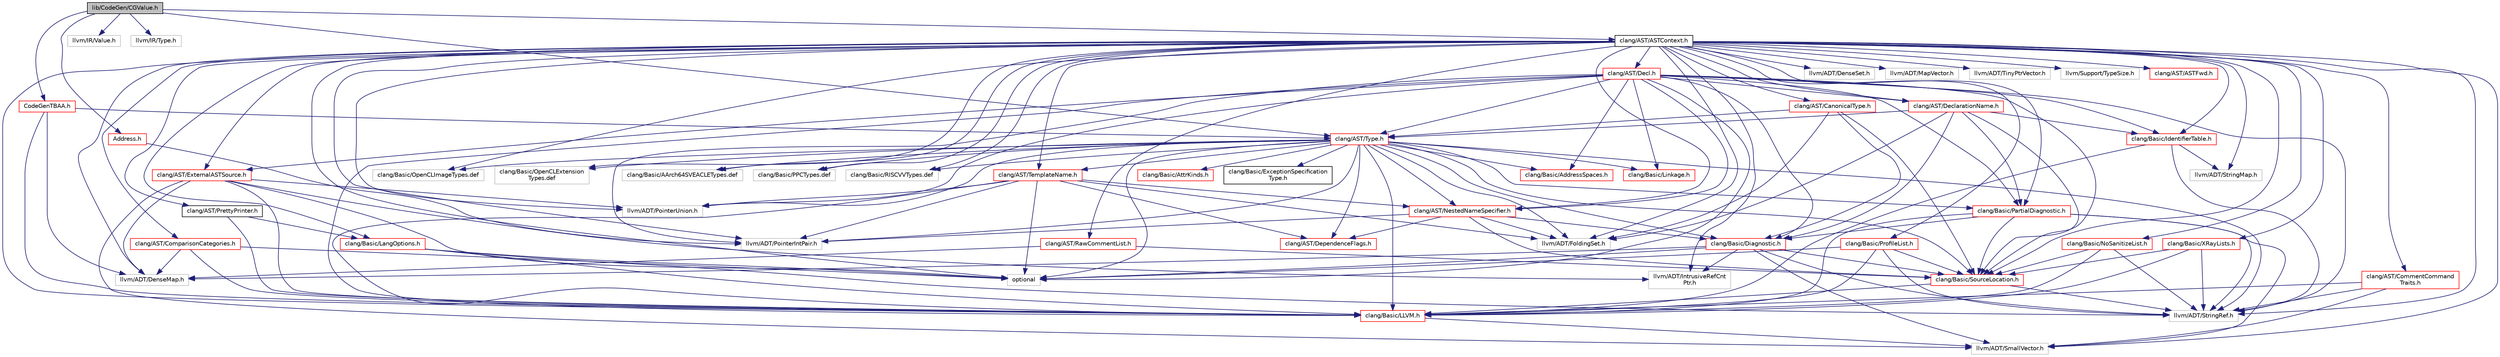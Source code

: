 digraph "lib/CodeGen/CGValue.h"
{
 // LATEX_PDF_SIZE
  bgcolor="transparent";
  edge [fontname="Helvetica",fontsize="10",labelfontname="Helvetica",labelfontsize="10"];
  node [fontname="Helvetica",fontsize="10",shape=record];
  Node1 [label="lib/CodeGen/CGValue.h",height=0.2,width=0.4,color="black", fillcolor="grey75", style="filled", fontcolor="black",tooltip=" "];
  Node1 -> Node2 [color="midnightblue",fontsize="10",style="solid",fontname="Helvetica"];
  Node2 [label="clang/AST/ASTContext.h",height=0.2,width=0.4,color="black",URL="$ASTContext_8h.html",tooltip=" "];
  Node2 -> Node3 [color="midnightblue",fontsize="10",style="solid",fontname="Helvetica"];
  Node3 [label="clang/AST/ASTFwd.h",height=0.2,width=0.4,color="red",URL="$ASTFwd_8h.html",tooltip=" "];
  Node2 -> Node9 [color="midnightblue",fontsize="10",style="solid",fontname="Helvetica"];
  Node9 [label="clang/AST/CanonicalType.h",height=0.2,width=0.4,color="red",URL="$CanonicalType_8h.html",tooltip=" "];
  Node9 -> Node10 [color="midnightblue",fontsize="10",style="solid",fontname="Helvetica"];
  Node10 [label="clang/AST/Type.h",height=0.2,width=0.4,color="red",URL="$Type_8h.html",tooltip=" "];
  Node10 -> Node11 [color="midnightblue",fontsize="10",style="solid",fontname="Helvetica"];
  Node11 [label="clang/AST/DependenceFlags.h",height=0.2,width=0.4,color="red",URL="$DependenceFlags_8h.html",tooltip=" "];
  Node10 -> Node15 [color="midnightblue",fontsize="10",style="solid",fontname="Helvetica"];
  Node15 [label="clang/AST/NestedNameSpecifier.h",height=0.2,width=0.4,color="red",URL="$NestedNameSpecifier_8h.html",tooltip=" "];
  Node15 -> Node11 [color="midnightblue",fontsize="10",style="solid",fontname="Helvetica"];
  Node15 -> Node16 [color="midnightblue",fontsize="10",style="solid",fontname="Helvetica"];
  Node16 [label="clang/Basic/Diagnostic.h",height=0.2,width=0.4,color="red",URL="$Basic_2Diagnostic_8h.html",tooltip=" "];
  Node16 -> Node30 [color="midnightblue",fontsize="10",style="solid",fontname="Helvetica"];
  Node30 [label="clang/Basic/SourceLocation.h",height=0.2,width=0.4,color="red",URL="$SourceLocation_8h.html",tooltip=" "];
  Node30 -> Node18 [color="midnightblue",fontsize="10",style="solid",fontname="Helvetica"];
  Node18 [label="clang/Basic/LLVM.h",height=0.2,width=0.4,color="red",URL="$LLVM_8h.html",tooltip=" "];
  Node18 -> Node20 [color="midnightblue",fontsize="10",style="solid",fontname="Helvetica"];
  Node20 [label="llvm/ADT/SmallVector.h",height=0.2,width=0.4,color="grey75",tooltip=" "];
  Node30 -> Node22 [color="midnightblue",fontsize="10",style="solid",fontname="Helvetica"];
  Node22 [label="llvm/ADT/StringRef.h",height=0.2,width=0.4,color="grey75",tooltip=" "];
  Node16 -> Node39 [color="midnightblue",fontsize="10",style="solid",fontname="Helvetica"];
  Node39 [label="llvm/ADT/DenseMap.h",height=0.2,width=0.4,color="grey75",tooltip=" "];
  Node16 -> Node21 [color="midnightblue",fontsize="10",style="solid",fontname="Helvetica"];
  Node21 [label="llvm/ADT/IntrusiveRefCnt\lPtr.h",height=0.2,width=0.4,color="grey75",tooltip=" "];
  Node16 -> Node20 [color="midnightblue",fontsize="10",style="solid",fontname="Helvetica"];
  Node16 -> Node22 [color="midnightblue",fontsize="10",style="solid",fontname="Helvetica"];
  Node16 -> Node23 [color="midnightblue",fontsize="10",style="solid",fontname="Helvetica"];
  Node23 [label="optional",height=0.2,width=0.4,color="grey75",tooltip=" "];
  Node15 -> Node30 [color="midnightblue",fontsize="10",style="solid",fontname="Helvetica"];
  Node15 -> Node47 [color="midnightblue",fontsize="10",style="solid",fontname="Helvetica"];
  Node47 [label="llvm/ADT/FoldingSet.h",height=0.2,width=0.4,color="grey75",tooltip=" "];
  Node15 -> Node48 [color="midnightblue",fontsize="10",style="solid",fontname="Helvetica"];
  Node48 [label="llvm/ADT/PointerIntPair.h",height=0.2,width=0.4,color="grey75",tooltip=" "];
  Node10 -> Node50 [color="midnightblue",fontsize="10",style="solid",fontname="Helvetica"];
  Node50 [label="clang/AST/TemplateName.h",height=0.2,width=0.4,color="red",URL="$TemplateName_8h.html",tooltip=" "];
  Node50 -> Node11 [color="midnightblue",fontsize="10",style="solid",fontname="Helvetica"];
  Node50 -> Node15 [color="midnightblue",fontsize="10",style="solid",fontname="Helvetica"];
  Node50 -> Node18 [color="midnightblue",fontsize="10",style="solid",fontname="Helvetica"];
  Node50 -> Node47 [color="midnightblue",fontsize="10",style="solid",fontname="Helvetica"];
  Node50 -> Node48 [color="midnightblue",fontsize="10",style="solid",fontname="Helvetica"];
  Node50 -> Node51 [color="midnightblue",fontsize="10",style="solid",fontname="Helvetica"];
  Node51 [label="llvm/ADT/PointerUnion.h",height=0.2,width=0.4,color="grey75",tooltip=" "];
  Node50 -> Node23 [color="midnightblue",fontsize="10",style="solid",fontname="Helvetica"];
  Node10 -> Node53 [color="midnightblue",fontsize="10",style="solid",fontname="Helvetica"];
  Node53 [label="clang/Basic/AddressSpaces.h",height=0.2,width=0.4,color="red",URL="$AddressSpaces_8h.html",tooltip=" "];
  Node10 -> Node54 [color="midnightblue",fontsize="10",style="solid",fontname="Helvetica"];
  Node54 [label="clang/Basic/AttrKinds.h",height=0.2,width=0.4,color="red",URL="$AttrKinds_8h.html",tooltip=" "];
  Node10 -> Node16 [color="midnightblue",fontsize="10",style="solid",fontname="Helvetica"];
  Node10 -> Node55 [color="midnightblue",fontsize="10",style="solid",fontname="Helvetica"];
  Node55 [label="clang/Basic/ExceptionSpecification\lType.h",height=0.2,width=0.4,color="black",URL="$ExceptionSpecificationType_8h.html",tooltip=" "];
  Node10 -> Node18 [color="midnightblue",fontsize="10",style="solid",fontname="Helvetica"];
  Node10 -> Node56 [color="midnightblue",fontsize="10",style="solid",fontname="Helvetica"];
  Node56 [label="clang/Basic/Linkage.h",height=0.2,width=0.4,color="red",URL="$include_2clang_2Basic_2Linkage_8h.html",tooltip=" "];
  Node10 -> Node57 [color="midnightblue",fontsize="10",style="solid",fontname="Helvetica"];
  Node57 [label="clang/Basic/PartialDiagnostic.h",height=0.2,width=0.4,color="red",URL="$PartialDiagnostic_8h.html",tooltip=" "];
  Node57 -> Node16 [color="midnightblue",fontsize="10",style="solid",fontname="Helvetica"];
  Node57 -> Node18 [color="midnightblue",fontsize="10",style="solid",fontname="Helvetica"];
  Node57 -> Node30 [color="midnightblue",fontsize="10",style="solid",fontname="Helvetica"];
  Node57 -> Node20 [color="midnightblue",fontsize="10",style="solid",fontname="Helvetica"];
  Node57 -> Node22 [color="midnightblue",fontsize="10",style="solid",fontname="Helvetica"];
  Node10 -> Node30 [color="midnightblue",fontsize="10",style="solid",fontname="Helvetica"];
  Node10 -> Node47 [color="midnightblue",fontsize="10",style="solid",fontname="Helvetica"];
  Node10 -> Node48 [color="midnightblue",fontsize="10",style="solid",fontname="Helvetica"];
  Node10 -> Node51 [color="midnightblue",fontsize="10",style="solid",fontname="Helvetica"];
  Node10 -> Node22 [color="midnightblue",fontsize="10",style="solid",fontname="Helvetica"];
  Node10 -> Node23 [color="midnightblue",fontsize="10",style="solid",fontname="Helvetica"];
  Node10 -> Node37 [color="midnightblue",fontsize="10",style="solid",fontname="Helvetica"];
  Node37 [label="clang/Basic/OpenCLImageTypes.def",height=0.2,width=0.4,color="grey75",tooltip=" "];
  Node10 -> Node66 [color="midnightblue",fontsize="10",style="solid",fontname="Helvetica"];
  Node66 [label="clang/Basic/OpenCLExtension\lTypes.def",height=0.2,width=0.4,color="grey75",tooltip=" "];
  Node10 -> Node67 [color="midnightblue",fontsize="10",style="solid",fontname="Helvetica"];
  Node67 [label="clang/Basic/AArch64SVEACLETypes.def",height=0.2,width=0.4,color="grey75",tooltip=" "];
  Node10 -> Node68 [color="midnightblue",fontsize="10",style="solid",fontname="Helvetica"];
  Node68 [label="clang/Basic/PPCTypes.def",height=0.2,width=0.4,color="grey75",tooltip=" "];
  Node10 -> Node69 [color="midnightblue",fontsize="10",style="solid",fontname="Helvetica"];
  Node69 [label="clang/Basic/RISCVVTypes.def",height=0.2,width=0.4,color="grey75",tooltip=" "];
  Node9 -> Node16 [color="midnightblue",fontsize="10",style="solid",fontname="Helvetica"];
  Node9 -> Node30 [color="midnightblue",fontsize="10",style="solid",fontname="Helvetica"];
  Node9 -> Node47 [color="midnightblue",fontsize="10",style="solid",fontname="Helvetica"];
  Node2 -> Node73 [color="midnightblue",fontsize="10",style="solid",fontname="Helvetica"];
  Node73 [label="clang/AST/CommentCommand\lTraits.h",height=0.2,width=0.4,color="red",URL="$CommentCommandTraits_8h.html",tooltip=" "];
  Node73 -> Node18 [color="midnightblue",fontsize="10",style="solid",fontname="Helvetica"];
  Node73 -> Node20 [color="midnightblue",fontsize="10",style="solid",fontname="Helvetica"];
  Node73 -> Node22 [color="midnightblue",fontsize="10",style="solid",fontname="Helvetica"];
  Node2 -> Node77 [color="midnightblue",fontsize="10",style="solid",fontname="Helvetica"];
  Node77 [label="clang/AST/ComparisonCategories.h",height=0.2,width=0.4,color="red",URL="$ComparisonCategories_8h.html",tooltip=" "];
  Node77 -> Node18 [color="midnightblue",fontsize="10",style="solid",fontname="Helvetica"];
  Node77 -> Node39 [color="midnightblue",fontsize="10",style="solid",fontname="Helvetica"];
  Node77 -> Node23 [color="midnightblue",fontsize="10",style="solid",fontname="Helvetica"];
  Node2 -> Node79 [color="midnightblue",fontsize="10",style="solid",fontname="Helvetica"];
  Node79 [label="clang/AST/Decl.h",height=0.2,width=0.4,color="red",URL="$Decl_8h.html",tooltip=" "];
  Node79 -> Node90 [color="midnightblue",fontsize="10",style="solid",fontname="Helvetica"];
  Node90 [label="clang/AST/DeclarationName.h",height=0.2,width=0.4,color="red",URL="$DeclarationName_8h.html",tooltip=" "];
  Node90 -> Node10 [color="midnightblue",fontsize="10",style="solid",fontname="Helvetica"];
  Node90 -> Node16 [color="midnightblue",fontsize="10",style="solid",fontname="Helvetica"];
  Node90 -> Node91 [color="midnightblue",fontsize="10",style="solid",fontname="Helvetica"];
  Node91 [label="clang/Basic/IdentifierTable.h",height=0.2,width=0.4,color="red",URL="$IdentifierTable_8h.html",tooltip=" "];
  Node91 -> Node18 [color="midnightblue",fontsize="10",style="solid",fontname="Helvetica"];
  Node91 -> Node95 [color="midnightblue",fontsize="10",style="solid",fontname="Helvetica"];
  Node95 [label="llvm/ADT/StringMap.h",height=0.2,width=0.4,color="grey75",tooltip=" "];
  Node91 -> Node22 [color="midnightblue",fontsize="10",style="solid",fontname="Helvetica"];
  Node90 -> Node57 [color="midnightblue",fontsize="10",style="solid",fontname="Helvetica"];
  Node90 -> Node30 [color="midnightblue",fontsize="10",style="solid",fontname="Helvetica"];
  Node90 -> Node47 [color="midnightblue",fontsize="10",style="solid",fontname="Helvetica"];
  Node79 -> Node102 [color="midnightblue",fontsize="10",style="solid",fontname="Helvetica"];
  Node102 [label="clang/AST/ExternalASTSource.h",height=0.2,width=0.4,color="red",URL="$ExternalASTSource_8h.html",tooltip=" "];
  Node102 -> Node18 [color="midnightblue",fontsize="10",style="solid",fontname="Helvetica"];
  Node102 -> Node39 [color="midnightblue",fontsize="10",style="solid",fontname="Helvetica"];
  Node102 -> Node21 [color="midnightblue",fontsize="10",style="solid",fontname="Helvetica"];
  Node102 -> Node51 [color="midnightblue",fontsize="10",style="solid",fontname="Helvetica"];
  Node102 -> Node20 [color="midnightblue",fontsize="10",style="solid",fontname="Helvetica"];
  Node102 -> Node23 [color="midnightblue",fontsize="10",style="solid",fontname="Helvetica"];
  Node79 -> Node15 [color="midnightblue",fontsize="10",style="solid",fontname="Helvetica"];
  Node79 -> Node10 [color="midnightblue",fontsize="10",style="solid",fontname="Helvetica"];
  Node79 -> Node53 [color="midnightblue",fontsize="10",style="solid",fontname="Helvetica"];
  Node79 -> Node16 [color="midnightblue",fontsize="10",style="solid",fontname="Helvetica"];
  Node79 -> Node91 [color="midnightblue",fontsize="10",style="solid",fontname="Helvetica"];
  Node79 -> Node18 [color="midnightblue",fontsize="10",style="solid",fontname="Helvetica"];
  Node79 -> Node56 [color="midnightblue",fontsize="10",style="solid",fontname="Helvetica"];
  Node79 -> Node57 [color="midnightblue",fontsize="10",style="solid",fontname="Helvetica"];
  Node79 -> Node30 [color="midnightblue",fontsize="10",style="solid",fontname="Helvetica"];
  Node79 -> Node48 [color="midnightblue",fontsize="10",style="solid",fontname="Helvetica"];
  Node79 -> Node51 [color="midnightblue",fontsize="10",style="solid",fontname="Helvetica"];
  Node79 -> Node22 [color="midnightblue",fontsize="10",style="solid",fontname="Helvetica"];
  Node79 -> Node23 [color="midnightblue",fontsize="10",style="solid",fontname="Helvetica"];
  Node2 -> Node90 [color="midnightblue",fontsize="10",style="solid",fontname="Helvetica"];
  Node2 -> Node102 [color="midnightblue",fontsize="10",style="solid",fontname="Helvetica"];
  Node2 -> Node15 [color="midnightblue",fontsize="10",style="solid",fontname="Helvetica"];
  Node2 -> Node108 [color="midnightblue",fontsize="10",style="solid",fontname="Helvetica"];
  Node108 [label="clang/AST/PrettyPrinter.h",height=0.2,width=0.4,color="black",URL="$PrettyPrinter_8h.html",tooltip=" "];
  Node108 -> Node18 [color="midnightblue",fontsize="10",style="solid",fontname="Helvetica"];
  Node108 -> Node109 [color="midnightblue",fontsize="10",style="solid",fontname="Helvetica"];
  Node109 [label="clang/Basic/LangOptions.h",height=0.2,width=0.4,color="red",URL="$LangOptions_8h.html",tooltip=" "];
  Node109 -> Node18 [color="midnightblue",fontsize="10",style="solid",fontname="Helvetica"];
  Node109 -> Node22 [color="midnightblue",fontsize="10",style="solid",fontname="Helvetica"];
  Node109 -> Node23 [color="midnightblue",fontsize="10",style="solid",fontname="Helvetica"];
  Node2 -> Node123 [color="midnightblue",fontsize="10",style="solid",fontname="Helvetica"];
  Node123 [label="clang/AST/RawCommentList.h",height=0.2,width=0.4,color="red",URL="$RawCommentList_8h.html",tooltip=" "];
  Node123 -> Node30 [color="midnightblue",fontsize="10",style="solid",fontname="Helvetica"];
  Node123 -> Node39 [color="midnightblue",fontsize="10",style="solid",fontname="Helvetica"];
  Node2 -> Node50 [color="midnightblue",fontsize="10",style="solid",fontname="Helvetica"];
  Node2 -> Node91 [color="midnightblue",fontsize="10",style="solid",fontname="Helvetica"];
  Node2 -> Node18 [color="midnightblue",fontsize="10",style="solid",fontname="Helvetica"];
  Node2 -> Node109 [color="midnightblue",fontsize="10",style="solid",fontname="Helvetica"];
  Node2 -> Node124 [color="midnightblue",fontsize="10",style="solid",fontname="Helvetica"];
  Node124 [label="clang/Basic/NoSanitizeList.h",height=0.2,width=0.4,color="red",URL="$NoSanitizeList_8h.html",tooltip=" "];
  Node124 -> Node18 [color="midnightblue",fontsize="10",style="solid",fontname="Helvetica"];
  Node124 -> Node30 [color="midnightblue",fontsize="10",style="solid",fontname="Helvetica"];
  Node124 -> Node22 [color="midnightblue",fontsize="10",style="solid",fontname="Helvetica"];
  Node2 -> Node57 [color="midnightblue",fontsize="10",style="solid",fontname="Helvetica"];
  Node2 -> Node125 [color="midnightblue",fontsize="10",style="solid",fontname="Helvetica"];
  Node125 [label="clang/Basic/ProfileList.h",height=0.2,width=0.4,color="red",URL="$ProfileList_8h.html",tooltip=" "];
  Node125 -> Node18 [color="midnightblue",fontsize="10",style="solid",fontname="Helvetica"];
  Node125 -> Node30 [color="midnightblue",fontsize="10",style="solid",fontname="Helvetica"];
  Node125 -> Node22 [color="midnightblue",fontsize="10",style="solid",fontname="Helvetica"];
  Node125 -> Node23 [color="midnightblue",fontsize="10",style="solid",fontname="Helvetica"];
  Node2 -> Node30 [color="midnightblue",fontsize="10",style="solid",fontname="Helvetica"];
  Node2 -> Node133 [color="midnightblue",fontsize="10",style="solid",fontname="Helvetica"];
  Node133 [label="clang/Basic/XRayLists.h",height=0.2,width=0.4,color="red",URL="$XRayLists_8h.html",tooltip=" "];
  Node133 -> Node18 [color="midnightblue",fontsize="10",style="solid",fontname="Helvetica"];
  Node133 -> Node30 [color="midnightblue",fontsize="10",style="solid",fontname="Helvetica"];
  Node133 -> Node22 [color="midnightblue",fontsize="10",style="solid",fontname="Helvetica"];
  Node2 -> Node39 [color="midnightblue",fontsize="10",style="solid",fontname="Helvetica"];
  Node2 -> Node134 [color="midnightblue",fontsize="10",style="solid",fontname="Helvetica"];
  Node134 [label="llvm/ADT/DenseSet.h",height=0.2,width=0.4,color="grey75",tooltip=" "];
  Node2 -> Node47 [color="midnightblue",fontsize="10",style="solid",fontname="Helvetica"];
  Node2 -> Node21 [color="midnightblue",fontsize="10",style="solid",fontname="Helvetica"];
  Node2 -> Node135 [color="midnightblue",fontsize="10",style="solid",fontname="Helvetica"];
  Node135 [label="llvm/ADT/MapVector.h",height=0.2,width=0.4,color="grey75",tooltip=" "];
  Node2 -> Node48 [color="midnightblue",fontsize="10",style="solid",fontname="Helvetica"];
  Node2 -> Node51 [color="midnightblue",fontsize="10",style="solid",fontname="Helvetica"];
  Node2 -> Node20 [color="midnightblue",fontsize="10",style="solid",fontname="Helvetica"];
  Node2 -> Node95 [color="midnightblue",fontsize="10",style="solid",fontname="Helvetica"];
  Node2 -> Node22 [color="midnightblue",fontsize="10",style="solid",fontname="Helvetica"];
  Node2 -> Node136 [color="midnightblue",fontsize="10",style="solid",fontname="Helvetica"];
  Node136 [label="llvm/ADT/TinyPtrVector.h",height=0.2,width=0.4,color="grey75",tooltip=" "];
  Node2 -> Node137 [color="midnightblue",fontsize="10",style="solid",fontname="Helvetica"];
  Node137 [label="llvm/Support/TypeSize.h",height=0.2,width=0.4,color="grey75",tooltip=" "];
  Node2 -> Node23 [color="midnightblue",fontsize="10",style="solid",fontname="Helvetica"];
  Node2 -> Node37 [color="midnightblue",fontsize="10",style="solid",fontname="Helvetica"];
  Node2 -> Node66 [color="midnightblue",fontsize="10",style="solid",fontname="Helvetica"];
  Node2 -> Node67 [color="midnightblue",fontsize="10",style="solid",fontname="Helvetica"];
  Node2 -> Node68 [color="midnightblue",fontsize="10",style="solid",fontname="Helvetica"];
  Node2 -> Node69 [color="midnightblue",fontsize="10",style="solid",fontname="Helvetica"];
  Node1 -> Node10 [color="midnightblue",fontsize="10",style="solid",fontname="Helvetica"];
  Node1 -> Node138 [color="midnightblue",fontsize="10",style="solid",fontname="Helvetica"];
  Node138 [label="llvm/IR/Value.h",height=0.2,width=0.4,color="grey75",tooltip=" "];
  Node1 -> Node139 [color="midnightblue",fontsize="10",style="solid",fontname="Helvetica"];
  Node139 [label="llvm/IR/Type.h",height=0.2,width=0.4,color="grey75",tooltip=" "];
  Node1 -> Node140 [color="midnightblue",fontsize="10",style="solid",fontname="Helvetica"];
  Node140 [label="Address.h",height=0.2,width=0.4,color="red",URL="$Address_8h.html",tooltip=" "];
  Node140 -> Node48 [color="midnightblue",fontsize="10",style="solid",fontname="Helvetica"];
  Node1 -> Node142 [color="midnightblue",fontsize="10",style="solid",fontname="Helvetica"];
  Node142 [label="CodeGenTBAA.h",height=0.2,width=0.4,color="red",URL="$CodeGenTBAA_8h.html",tooltip=" "];
  Node142 -> Node10 [color="midnightblue",fontsize="10",style="solid",fontname="Helvetica"];
  Node142 -> Node18 [color="midnightblue",fontsize="10",style="solid",fontname="Helvetica"];
  Node142 -> Node39 [color="midnightblue",fontsize="10",style="solid",fontname="Helvetica"];
}
